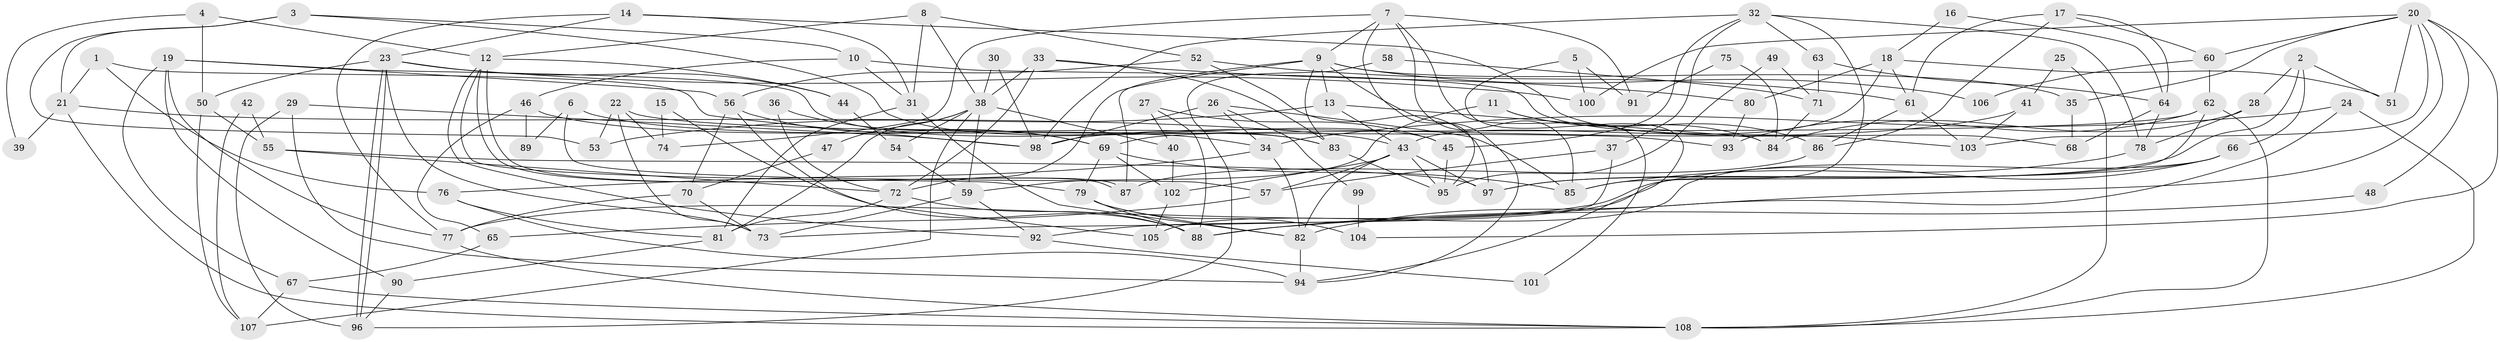 // Generated by graph-tools (version 1.1) at 2025/50/03/09/25 04:50:22]
// undirected, 108 vertices, 216 edges
graph export_dot {
graph [start="1"]
  node [color=gray90,style=filled];
  1;
  2;
  3;
  4;
  5;
  6;
  7;
  8;
  9;
  10;
  11;
  12;
  13;
  14;
  15;
  16;
  17;
  18;
  19;
  20;
  21;
  22;
  23;
  24;
  25;
  26;
  27;
  28;
  29;
  30;
  31;
  32;
  33;
  34;
  35;
  36;
  37;
  38;
  39;
  40;
  41;
  42;
  43;
  44;
  45;
  46;
  47;
  48;
  49;
  50;
  51;
  52;
  53;
  54;
  55;
  56;
  57;
  58;
  59;
  60;
  61;
  62;
  63;
  64;
  65;
  66;
  67;
  68;
  69;
  70;
  71;
  72;
  73;
  74;
  75;
  76;
  77;
  78;
  79;
  80;
  81;
  82;
  83;
  84;
  85;
  86;
  87;
  88;
  89;
  90;
  91;
  92;
  93;
  94;
  95;
  96;
  97;
  98;
  99;
  100;
  101;
  102;
  103;
  104;
  105;
  106;
  107;
  108;
  1 -- 21;
  1 -- 76;
  1 -- 98;
  2 -- 66;
  2 -- 97;
  2 -- 28;
  2 -- 51;
  3 -- 45;
  3 -- 10;
  3 -- 21;
  3 -- 53;
  4 -- 12;
  4 -- 50;
  4 -- 39;
  5 -- 100;
  5 -- 94;
  5 -- 91;
  6 -- 57;
  6 -- 34;
  6 -- 89;
  7 -- 85;
  7 -- 95;
  7 -- 9;
  7 -- 74;
  7 -- 91;
  7 -- 101;
  8 -- 38;
  8 -- 12;
  8 -- 31;
  8 -- 52;
  9 -- 72;
  9 -- 13;
  9 -- 35;
  9 -- 83;
  9 -- 87;
  9 -- 94;
  9 -- 106;
  10 -- 31;
  10 -- 103;
  10 -- 46;
  11 -- 59;
  11 -- 86;
  11 -- 84;
  12 -- 87;
  12 -- 87;
  12 -- 44;
  12 -- 79;
  12 -- 92;
  13 -- 43;
  13 -- 53;
  13 -- 84;
  14 -- 68;
  14 -- 23;
  14 -- 31;
  14 -- 77;
  15 -- 88;
  15 -- 74;
  16 -- 18;
  16 -- 64;
  17 -- 61;
  17 -- 60;
  17 -- 64;
  17 -- 86;
  18 -- 61;
  18 -- 43;
  18 -- 51;
  18 -- 80;
  19 -- 56;
  19 -- 77;
  19 -- 67;
  19 -- 83;
  19 -- 90;
  20 -- 51;
  20 -- 88;
  20 -- 35;
  20 -- 48;
  20 -- 60;
  20 -- 100;
  20 -- 103;
  20 -- 104;
  21 -- 43;
  21 -- 39;
  21 -- 108;
  22 -- 93;
  22 -- 53;
  22 -- 73;
  22 -- 74;
  23 -- 73;
  23 -- 96;
  23 -- 96;
  23 -- 44;
  23 -- 50;
  23 -- 100;
  24 -- 108;
  24 -- 82;
  24 -- 34;
  25 -- 41;
  25 -- 108;
  26 -- 98;
  26 -- 34;
  26 -- 85;
  26 -- 99;
  27 -- 45;
  27 -- 88;
  27 -- 40;
  28 -- 84;
  28 -- 78;
  29 -- 94;
  29 -- 96;
  29 -- 98;
  30 -- 38;
  30 -- 98;
  31 -- 81;
  31 -- 82;
  32 -- 78;
  32 -- 98;
  32 -- 37;
  32 -- 45;
  32 -- 63;
  32 -- 92;
  33 -- 38;
  33 -- 83;
  33 -- 72;
  33 -- 80;
  34 -- 76;
  34 -- 82;
  35 -- 68;
  36 -- 72;
  36 -- 69;
  37 -- 57;
  37 -- 73;
  38 -- 59;
  38 -- 81;
  38 -- 40;
  38 -- 47;
  38 -- 54;
  38 -- 107;
  40 -- 102;
  41 -- 98;
  41 -- 103;
  42 -- 107;
  42 -- 55;
  43 -- 102;
  43 -- 82;
  43 -- 57;
  43 -- 95;
  43 -- 97;
  44 -- 54;
  45 -- 95;
  46 -- 83;
  46 -- 65;
  46 -- 89;
  47 -- 70;
  48 -- 88;
  49 -- 95;
  49 -- 71;
  50 -- 107;
  50 -- 55;
  52 -- 56;
  52 -- 61;
  52 -- 97;
  54 -- 59;
  55 -- 97;
  55 -- 72;
  56 -- 70;
  56 -- 69;
  56 -- 105;
  57 -- 65;
  58 -- 71;
  58 -- 96;
  59 -- 92;
  59 -- 73;
  60 -- 62;
  60 -- 106;
  61 -- 86;
  61 -- 103;
  62 -- 69;
  62 -- 108;
  62 -- 85;
  62 -- 93;
  63 -- 64;
  63 -- 71;
  64 -- 78;
  64 -- 68;
  65 -- 67;
  66 -- 97;
  66 -- 105;
  66 -- 77;
  67 -- 108;
  67 -- 107;
  69 -- 85;
  69 -- 79;
  69 -- 102;
  70 -- 77;
  70 -- 73;
  71 -- 84;
  72 -- 81;
  72 -- 88;
  75 -- 84;
  75 -- 91;
  76 -- 81;
  76 -- 94;
  77 -- 108;
  78 -- 85;
  79 -- 82;
  79 -- 88;
  79 -- 104;
  80 -- 93;
  81 -- 90;
  82 -- 94;
  83 -- 95;
  86 -- 87;
  90 -- 96;
  92 -- 101;
  99 -- 104;
  102 -- 105;
}
